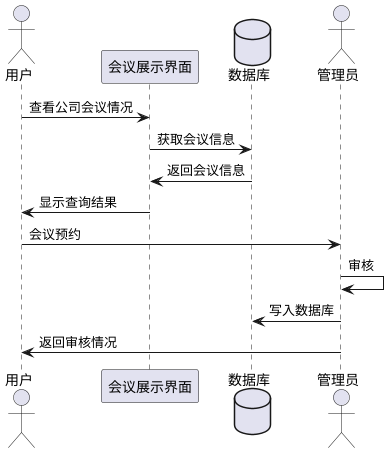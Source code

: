 @startuml
'https://plantuml.com/sequence-diagram
actor       用户       as user
participant 会议展示界面 as meets
database    数据库    as data
actor       管理员  as manager
user -> meets : 查看公司会议情况
meets -> data : 获取会议信息
meets <- data : 返回会议信息
meets -> user : 显示查询结果
user -> manager : 会议预约
manager -> manager : 审核
manager -> data : 写入数据库
manager -> user : 返回审核情况
@enduml
